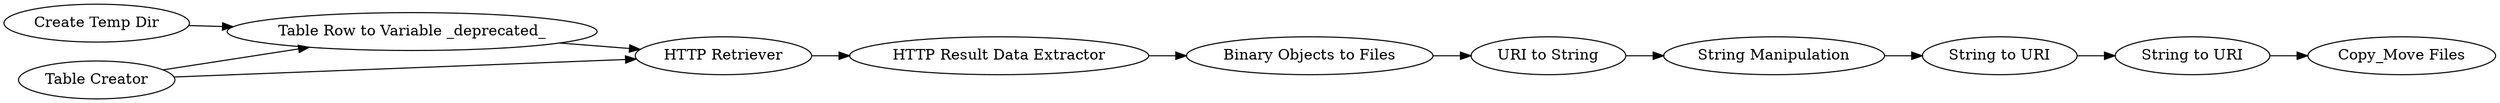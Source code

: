 digraph {
	1190 -> 1192
	1243 -> 1242
	1199 -> 1200
	1196 -> 1197
	1201 -> 1242
	1197 -> 1199
	1200 -> 1198
	1201 -> 1190
	1194 -> 1196
	1192 -> 1194
	1242 -> 1190
	1201 [label="Table Creator"]
	1192 [label="HTTP Result Data Extractor"]
	1194 [label="Binary Objects to Files"]
	1198 [label="Copy_Move Files"]
	1196 [label="URI to String"]
	1197 [label="String Manipulation"]
	1242 [label="Table Row to Variable _deprecated_"]
	1200 [label="String to URI"]
	1190 [label="HTTP Retriever"]
	1199 [label="String to URI"]
	1243 [label="Create Temp Dir"]
	rankdir=LR
}
